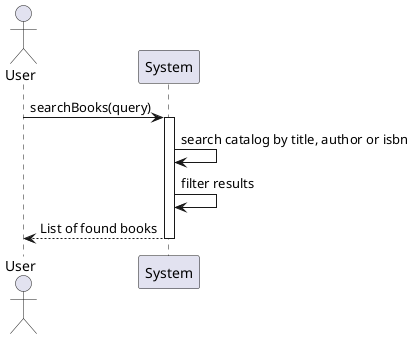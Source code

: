 @startuml
actor User
participant "System" as sys

User -> sys: searchBooks(query)
activate sys

sys -> sys: search catalog by title, author or isbn
sys -> sys: filter results

sys --> User: List of found books
deactivate sys
@enduml